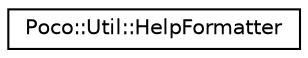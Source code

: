 digraph "Graphical Class Hierarchy"
{
 // LATEX_PDF_SIZE
  edge [fontname="Helvetica",fontsize="10",labelfontname="Helvetica",labelfontsize="10"];
  node [fontname="Helvetica",fontsize="10",shape=record];
  rankdir="LR";
  Node0 [label="Poco::Util::HelpFormatter",height=0.2,width=0.4,color="black", fillcolor="white", style="filled",URL="$classPoco_1_1Util_1_1HelpFormatter.html",tooltip="This class formats a help message from an OptionSet."];
}
